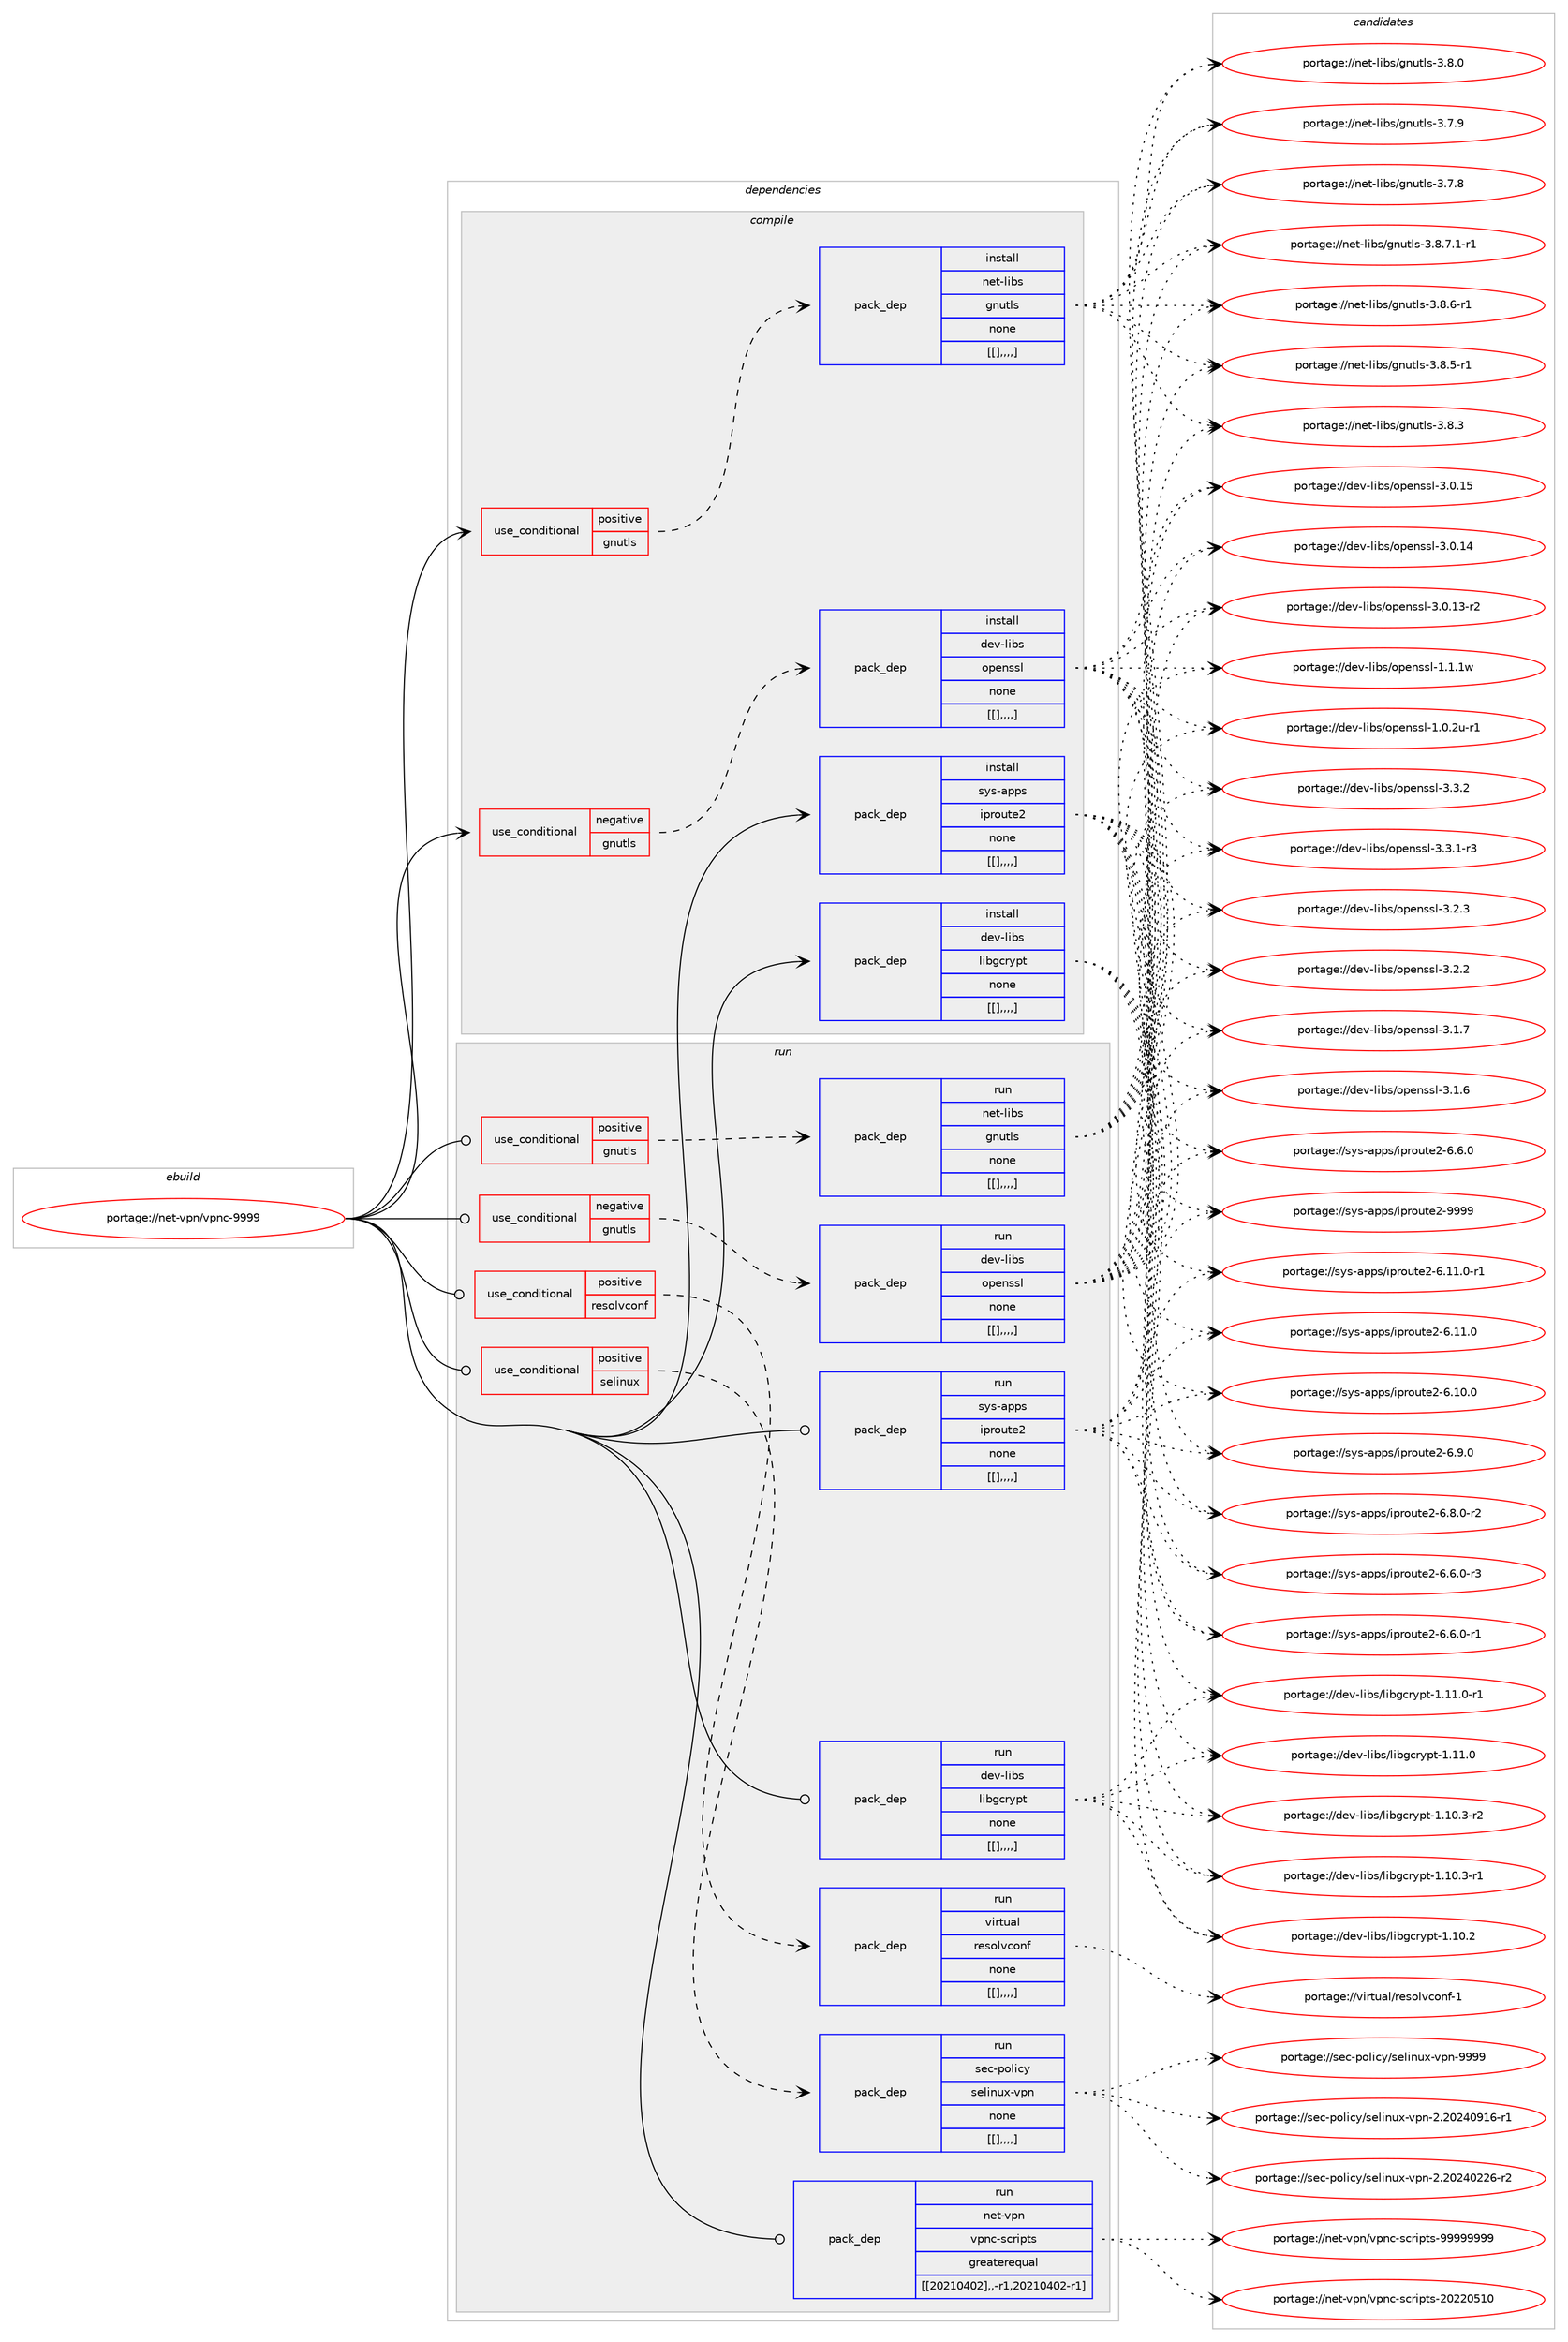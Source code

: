 digraph prolog {

# *************
# Graph options
# *************

newrank=true;
concentrate=true;
compound=true;
graph [rankdir=LR,fontname=Helvetica,fontsize=10,ranksep=1.5];#, ranksep=2.5, nodesep=0.2];
edge  [arrowhead=vee];
node  [fontname=Helvetica,fontsize=10];

# **********
# The ebuild
# **********

subgraph cluster_leftcol {
color=gray;
label=<<i>ebuild</i>>;
id [label="portage://net-vpn/vpnc-9999", color=red, width=4, href="../net-vpn/vpnc-9999.svg"];
}

# ****************
# The dependencies
# ****************

subgraph cluster_midcol {
color=gray;
label=<<i>dependencies</i>>;
subgraph cluster_compile {
fillcolor="#eeeeee";
style=filled;
label=<<i>compile</i>>;
subgraph cond108653 {
dependency410008 [label=<<TABLE BORDER="0" CELLBORDER="1" CELLSPACING="0" CELLPADDING="4"><TR><TD ROWSPAN="3" CELLPADDING="10">use_conditional</TD></TR><TR><TD>negative</TD></TR><TR><TD>gnutls</TD></TR></TABLE>>, shape=none, color=red];
subgraph pack298273 {
dependency410069 [label=<<TABLE BORDER="0" CELLBORDER="1" CELLSPACING="0" CELLPADDING="4" WIDTH="220"><TR><TD ROWSPAN="6" CELLPADDING="30">pack_dep</TD></TR><TR><TD WIDTH="110">install</TD></TR><TR><TD>dev-libs</TD></TR><TR><TD>openssl</TD></TR><TR><TD>none</TD></TR><TR><TD>[[],,,,]</TD></TR></TABLE>>, shape=none, color=blue];
}
dependency410008:e -> dependency410069:w [weight=20,style="dashed",arrowhead="vee"];
}
id:e -> dependency410008:w [weight=20,style="solid",arrowhead="vee"];
subgraph cond108714 {
dependency410138 [label=<<TABLE BORDER="0" CELLBORDER="1" CELLSPACING="0" CELLPADDING="4"><TR><TD ROWSPAN="3" CELLPADDING="10">use_conditional</TD></TR><TR><TD>positive</TD></TR><TR><TD>gnutls</TD></TR></TABLE>>, shape=none, color=red];
subgraph pack298379 {
dependency410198 [label=<<TABLE BORDER="0" CELLBORDER="1" CELLSPACING="0" CELLPADDING="4" WIDTH="220"><TR><TD ROWSPAN="6" CELLPADDING="30">pack_dep</TD></TR><TR><TD WIDTH="110">install</TD></TR><TR><TD>net-libs</TD></TR><TR><TD>gnutls</TD></TR><TR><TD>none</TD></TR><TR><TD>[[],,,,]</TD></TR></TABLE>>, shape=none, color=blue];
}
dependency410138:e -> dependency410198:w [weight=20,style="dashed",arrowhead="vee"];
}
id:e -> dependency410138:w [weight=20,style="solid",arrowhead="vee"];
subgraph pack298414 {
dependency410269 [label=<<TABLE BORDER="0" CELLBORDER="1" CELLSPACING="0" CELLPADDING="4" WIDTH="220"><TR><TD ROWSPAN="6" CELLPADDING="30">pack_dep</TD></TR><TR><TD WIDTH="110">install</TD></TR><TR><TD>dev-libs</TD></TR><TR><TD>libgcrypt</TD></TR><TR><TD>none</TD></TR><TR><TD>[[],,,,]</TD></TR></TABLE>>, shape=none, color=blue];
}
id:e -> dependency410269:w [weight=20,style="solid",arrowhead="vee"];
subgraph pack298441 {
dependency410293 [label=<<TABLE BORDER="0" CELLBORDER="1" CELLSPACING="0" CELLPADDING="4" WIDTH="220"><TR><TD ROWSPAN="6" CELLPADDING="30">pack_dep</TD></TR><TR><TD WIDTH="110">install</TD></TR><TR><TD>sys-apps</TD></TR><TR><TD>iproute2</TD></TR><TR><TD>none</TD></TR><TR><TD>[[],,,,]</TD></TR></TABLE>>, shape=none, color=blue];
}
id:e -> dependency410293:w [weight=20,style="solid",arrowhead="vee"];
}
subgraph cluster_compileandrun {
fillcolor="#eeeeee";
style=filled;
label=<<i>compile and run</i>>;
}
subgraph cluster_run {
fillcolor="#eeeeee";
style=filled;
label=<<i>run</i>>;
subgraph cond108782 {
dependency410341 [label=<<TABLE BORDER="0" CELLBORDER="1" CELLSPACING="0" CELLPADDING="4"><TR><TD ROWSPAN="3" CELLPADDING="10">use_conditional</TD></TR><TR><TD>negative</TD></TR><TR><TD>gnutls</TD></TR></TABLE>>, shape=none, color=red];
subgraph pack298503 {
dependency410367 [label=<<TABLE BORDER="0" CELLBORDER="1" CELLSPACING="0" CELLPADDING="4" WIDTH="220"><TR><TD ROWSPAN="6" CELLPADDING="30">pack_dep</TD></TR><TR><TD WIDTH="110">run</TD></TR><TR><TD>dev-libs</TD></TR><TR><TD>openssl</TD></TR><TR><TD>none</TD></TR><TR><TD>[[],,,,]</TD></TR></TABLE>>, shape=none, color=blue];
}
dependency410341:e -> dependency410367:w [weight=20,style="dashed",arrowhead="vee"];
}
id:e -> dependency410341:w [weight=20,style="solid",arrowhead="odot"];
subgraph cond108817 {
dependency410416 [label=<<TABLE BORDER="0" CELLBORDER="1" CELLSPACING="0" CELLPADDING="4"><TR><TD ROWSPAN="3" CELLPADDING="10">use_conditional</TD></TR><TR><TD>positive</TD></TR><TR><TD>gnutls</TD></TR></TABLE>>, shape=none, color=red];
subgraph pack298534 {
dependency410440 [label=<<TABLE BORDER="0" CELLBORDER="1" CELLSPACING="0" CELLPADDING="4" WIDTH="220"><TR><TD ROWSPAN="6" CELLPADDING="30">pack_dep</TD></TR><TR><TD WIDTH="110">run</TD></TR><TR><TD>net-libs</TD></TR><TR><TD>gnutls</TD></TR><TR><TD>none</TD></TR><TR><TD>[[],,,,]</TD></TR></TABLE>>, shape=none, color=blue];
}
dependency410416:e -> dependency410440:w [weight=20,style="dashed",arrowhead="vee"];
}
id:e -> dependency410416:w [weight=20,style="solid",arrowhead="odot"];
subgraph cond108826 {
dependency410504 [label=<<TABLE BORDER="0" CELLBORDER="1" CELLSPACING="0" CELLPADDING="4"><TR><TD ROWSPAN="3" CELLPADDING="10">use_conditional</TD></TR><TR><TD>positive</TD></TR><TR><TD>resolvconf</TD></TR></TABLE>>, shape=none, color=red];
subgraph pack298589 {
dependency410524 [label=<<TABLE BORDER="0" CELLBORDER="1" CELLSPACING="0" CELLPADDING="4" WIDTH="220"><TR><TD ROWSPAN="6" CELLPADDING="30">pack_dep</TD></TR><TR><TD WIDTH="110">run</TD></TR><TR><TD>virtual</TD></TR><TR><TD>resolvconf</TD></TR><TR><TD>none</TD></TR><TR><TD>[[],,,,]</TD></TR></TABLE>>, shape=none, color=blue];
}
dependency410504:e -> dependency410524:w [weight=20,style="dashed",arrowhead="vee"];
}
id:e -> dependency410504:w [weight=20,style="solid",arrowhead="odot"];
subgraph cond108857 {
dependency410564 [label=<<TABLE BORDER="0" CELLBORDER="1" CELLSPACING="0" CELLPADDING="4"><TR><TD ROWSPAN="3" CELLPADDING="10">use_conditional</TD></TR><TR><TD>positive</TD></TR><TR><TD>selinux</TD></TR></TABLE>>, shape=none, color=red];
subgraph pack298632 {
dependency410601 [label=<<TABLE BORDER="0" CELLBORDER="1" CELLSPACING="0" CELLPADDING="4" WIDTH="220"><TR><TD ROWSPAN="6" CELLPADDING="30">pack_dep</TD></TR><TR><TD WIDTH="110">run</TD></TR><TR><TD>sec-policy</TD></TR><TR><TD>selinux-vpn</TD></TR><TR><TD>none</TD></TR><TR><TD>[[],,,,]</TD></TR></TABLE>>, shape=none, color=blue];
}
dependency410564:e -> dependency410601:w [weight=20,style="dashed",arrowhead="vee"];
}
id:e -> dependency410564:w [weight=20,style="solid",arrowhead="odot"];
subgraph pack298670 {
dependency410626 [label=<<TABLE BORDER="0" CELLBORDER="1" CELLSPACING="0" CELLPADDING="4" WIDTH="220"><TR><TD ROWSPAN="6" CELLPADDING="30">pack_dep</TD></TR><TR><TD WIDTH="110">run</TD></TR><TR><TD>dev-libs</TD></TR><TR><TD>libgcrypt</TD></TR><TR><TD>none</TD></TR><TR><TD>[[],,,,]</TD></TR></TABLE>>, shape=none, color=blue];
}
id:e -> dependency410626:w [weight=20,style="solid",arrowhead="odot"];
subgraph pack298685 {
dependency410648 [label=<<TABLE BORDER="0" CELLBORDER="1" CELLSPACING="0" CELLPADDING="4" WIDTH="220"><TR><TD ROWSPAN="6" CELLPADDING="30">pack_dep</TD></TR><TR><TD WIDTH="110">run</TD></TR><TR><TD>net-vpn</TD></TR><TR><TD>vpnc-scripts</TD></TR><TR><TD>greaterequal</TD></TR><TR><TD>[[20210402],,-r1,20210402-r1]</TD></TR></TABLE>>, shape=none, color=blue];
}
id:e -> dependency410648:w [weight=20,style="solid",arrowhead="odot"];
subgraph pack298702 {
dependency410674 [label=<<TABLE BORDER="0" CELLBORDER="1" CELLSPACING="0" CELLPADDING="4" WIDTH="220"><TR><TD ROWSPAN="6" CELLPADDING="30">pack_dep</TD></TR><TR><TD WIDTH="110">run</TD></TR><TR><TD>sys-apps</TD></TR><TR><TD>iproute2</TD></TR><TR><TD>none</TD></TR><TR><TD>[[],,,,]</TD></TR></TABLE>>, shape=none, color=blue];
}
id:e -> dependency410674:w [weight=20,style="solid",arrowhead="odot"];
}
}

# **************
# The candidates
# **************

subgraph cluster_choices {
rank=same;
color=gray;
label=<<i>candidates</i>>;

subgraph choice297629 {
color=black;
nodesep=1;
choice100101118451081059811547111112101110115115108455146514650 [label="portage://dev-libs/openssl-3.3.2", color=red, width=4,href="../dev-libs/openssl-3.3.2.svg"];
choice1001011184510810598115471111121011101151151084551465146494511451 [label="portage://dev-libs/openssl-3.3.1-r3", color=red, width=4,href="../dev-libs/openssl-3.3.1-r3.svg"];
choice100101118451081059811547111112101110115115108455146504651 [label="portage://dev-libs/openssl-3.2.3", color=red, width=4,href="../dev-libs/openssl-3.2.3.svg"];
choice100101118451081059811547111112101110115115108455146504650 [label="portage://dev-libs/openssl-3.2.2", color=red, width=4,href="../dev-libs/openssl-3.2.2.svg"];
choice100101118451081059811547111112101110115115108455146494655 [label="portage://dev-libs/openssl-3.1.7", color=red, width=4,href="../dev-libs/openssl-3.1.7.svg"];
choice100101118451081059811547111112101110115115108455146494654 [label="portage://dev-libs/openssl-3.1.6", color=red, width=4,href="../dev-libs/openssl-3.1.6.svg"];
choice10010111845108105981154711111210111011511510845514648464953 [label="portage://dev-libs/openssl-3.0.15", color=red, width=4,href="../dev-libs/openssl-3.0.15.svg"];
choice10010111845108105981154711111210111011511510845514648464952 [label="portage://dev-libs/openssl-3.0.14", color=red, width=4,href="../dev-libs/openssl-3.0.14.svg"];
choice100101118451081059811547111112101110115115108455146484649514511450 [label="portage://dev-libs/openssl-3.0.13-r2", color=red, width=4,href="../dev-libs/openssl-3.0.13-r2.svg"];
choice100101118451081059811547111112101110115115108454946494649119 [label="portage://dev-libs/openssl-1.1.1w", color=red, width=4,href="../dev-libs/openssl-1.1.1w.svg"];
choice1001011184510810598115471111121011101151151084549464846501174511449 [label="portage://dev-libs/openssl-1.0.2u-r1", color=red, width=4,href="../dev-libs/openssl-1.0.2u-r1.svg"];
dependency410069:e -> choice100101118451081059811547111112101110115115108455146514650:w [style=dotted,weight="100"];
dependency410069:e -> choice1001011184510810598115471111121011101151151084551465146494511451:w [style=dotted,weight="100"];
dependency410069:e -> choice100101118451081059811547111112101110115115108455146504651:w [style=dotted,weight="100"];
dependency410069:e -> choice100101118451081059811547111112101110115115108455146504650:w [style=dotted,weight="100"];
dependency410069:e -> choice100101118451081059811547111112101110115115108455146494655:w [style=dotted,weight="100"];
dependency410069:e -> choice100101118451081059811547111112101110115115108455146494654:w [style=dotted,weight="100"];
dependency410069:e -> choice10010111845108105981154711111210111011511510845514648464953:w [style=dotted,weight="100"];
dependency410069:e -> choice10010111845108105981154711111210111011511510845514648464952:w [style=dotted,weight="100"];
dependency410069:e -> choice100101118451081059811547111112101110115115108455146484649514511450:w [style=dotted,weight="100"];
dependency410069:e -> choice100101118451081059811547111112101110115115108454946494649119:w [style=dotted,weight="100"];
dependency410069:e -> choice1001011184510810598115471111121011101151151084549464846501174511449:w [style=dotted,weight="100"];
}
subgraph choice297677 {
color=black;
nodesep=1;
choice11010111645108105981154710311011711610811545514656465546494511449 [label="portage://net-libs/gnutls-3.8.7.1-r1", color=red, width=4,href="../net-libs/gnutls-3.8.7.1-r1.svg"];
choice1101011164510810598115471031101171161081154551465646544511449 [label="portage://net-libs/gnutls-3.8.6-r1", color=red, width=4,href="../net-libs/gnutls-3.8.6-r1.svg"];
choice1101011164510810598115471031101171161081154551465646534511449 [label="portage://net-libs/gnutls-3.8.5-r1", color=red, width=4,href="../net-libs/gnutls-3.8.5-r1.svg"];
choice110101116451081059811547103110117116108115455146564651 [label="portage://net-libs/gnutls-3.8.3", color=red, width=4,href="../net-libs/gnutls-3.8.3.svg"];
choice110101116451081059811547103110117116108115455146564648 [label="portage://net-libs/gnutls-3.8.0", color=red, width=4,href="../net-libs/gnutls-3.8.0.svg"];
choice110101116451081059811547103110117116108115455146554657 [label="portage://net-libs/gnutls-3.7.9", color=red, width=4,href="../net-libs/gnutls-3.7.9.svg"];
choice110101116451081059811547103110117116108115455146554656 [label="portage://net-libs/gnutls-3.7.8", color=red, width=4,href="../net-libs/gnutls-3.7.8.svg"];
dependency410198:e -> choice11010111645108105981154710311011711610811545514656465546494511449:w [style=dotted,weight="100"];
dependency410198:e -> choice1101011164510810598115471031101171161081154551465646544511449:w [style=dotted,weight="100"];
dependency410198:e -> choice1101011164510810598115471031101171161081154551465646534511449:w [style=dotted,weight="100"];
dependency410198:e -> choice110101116451081059811547103110117116108115455146564651:w [style=dotted,weight="100"];
dependency410198:e -> choice110101116451081059811547103110117116108115455146564648:w [style=dotted,weight="100"];
dependency410198:e -> choice110101116451081059811547103110117116108115455146554657:w [style=dotted,weight="100"];
dependency410198:e -> choice110101116451081059811547103110117116108115455146554656:w [style=dotted,weight="100"];
}
subgraph choice297697 {
color=black;
nodesep=1;
choice1001011184510810598115471081059810399114121112116454946494946484511449 [label="portage://dev-libs/libgcrypt-1.11.0-r1", color=red, width=4,href="../dev-libs/libgcrypt-1.11.0-r1.svg"];
choice100101118451081059811547108105981039911412111211645494649494648 [label="portage://dev-libs/libgcrypt-1.11.0", color=red, width=4,href="../dev-libs/libgcrypt-1.11.0.svg"];
choice1001011184510810598115471081059810399114121112116454946494846514511450 [label="portage://dev-libs/libgcrypt-1.10.3-r2", color=red, width=4,href="../dev-libs/libgcrypt-1.10.3-r2.svg"];
choice1001011184510810598115471081059810399114121112116454946494846514511449 [label="portage://dev-libs/libgcrypt-1.10.3-r1", color=red, width=4,href="../dev-libs/libgcrypt-1.10.3-r1.svg"];
choice100101118451081059811547108105981039911412111211645494649484650 [label="portage://dev-libs/libgcrypt-1.10.2", color=red, width=4,href="../dev-libs/libgcrypt-1.10.2.svg"];
dependency410269:e -> choice1001011184510810598115471081059810399114121112116454946494946484511449:w [style=dotted,weight="100"];
dependency410269:e -> choice100101118451081059811547108105981039911412111211645494649494648:w [style=dotted,weight="100"];
dependency410269:e -> choice1001011184510810598115471081059810399114121112116454946494846514511450:w [style=dotted,weight="100"];
dependency410269:e -> choice1001011184510810598115471081059810399114121112116454946494846514511449:w [style=dotted,weight="100"];
dependency410269:e -> choice100101118451081059811547108105981039911412111211645494649484650:w [style=dotted,weight="100"];
}
subgraph choice297706 {
color=black;
nodesep=1;
choice115121115459711211211547105112114111117116101504557575757 [label="portage://sys-apps/iproute2-9999", color=red, width=4,href="../sys-apps/iproute2-9999.svg"];
choice11512111545971121121154710511211411111711610150455446494946484511449 [label="portage://sys-apps/iproute2-6.11.0-r1", color=red, width=4,href="../sys-apps/iproute2-6.11.0-r1.svg"];
choice1151211154597112112115471051121141111171161015045544649494648 [label="portage://sys-apps/iproute2-6.11.0", color=red, width=4,href="../sys-apps/iproute2-6.11.0.svg"];
choice1151211154597112112115471051121141111171161015045544649484648 [label="portage://sys-apps/iproute2-6.10.0", color=red, width=4,href="../sys-apps/iproute2-6.10.0.svg"];
choice11512111545971121121154710511211411111711610150455446574648 [label="portage://sys-apps/iproute2-6.9.0", color=red, width=4,href="../sys-apps/iproute2-6.9.0.svg"];
choice115121115459711211211547105112114111117116101504554465646484511450 [label="portage://sys-apps/iproute2-6.8.0-r2", color=red, width=4,href="../sys-apps/iproute2-6.8.0-r2.svg"];
choice115121115459711211211547105112114111117116101504554465446484511451 [label="portage://sys-apps/iproute2-6.6.0-r3", color=red, width=4,href="../sys-apps/iproute2-6.6.0-r3.svg"];
choice115121115459711211211547105112114111117116101504554465446484511449 [label="portage://sys-apps/iproute2-6.6.0-r1", color=red, width=4,href="../sys-apps/iproute2-6.6.0-r1.svg"];
choice11512111545971121121154710511211411111711610150455446544648 [label="portage://sys-apps/iproute2-6.6.0", color=red, width=4,href="../sys-apps/iproute2-6.6.0.svg"];
dependency410293:e -> choice115121115459711211211547105112114111117116101504557575757:w [style=dotted,weight="100"];
dependency410293:e -> choice11512111545971121121154710511211411111711610150455446494946484511449:w [style=dotted,weight="100"];
dependency410293:e -> choice1151211154597112112115471051121141111171161015045544649494648:w [style=dotted,weight="100"];
dependency410293:e -> choice1151211154597112112115471051121141111171161015045544649484648:w [style=dotted,weight="100"];
dependency410293:e -> choice11512111545971121121154710511211411111711610150455446574648:w [style=dotted,weight="100"];
dependency410293:e -> choice115121115459711211211547105112114111117116101504554465646484511450:w [style=dotted,weight="100"];
dependency410293:e -> choice115121115459711211211547105112114111117116101504554465446484511451:w [style=dotted,weight="100"];
dependency410293:e -> choice115121115459711211211547105112114111117116101504554465446484511449:w [style=dotted,weight="100"];
dependency410293:e -> choice11512111545971121121154710511211411111711610150455446544648:w [style=dotted,weight="100"];
}
subgraph choice297717 {
color=black;
nodesep=1;
choice100101118451081059811547111112101110115115108455146514650 [label="portage://dev-libs/openssl-3.3.2", color=red, width=4,href="../dev-libs/openssl-3.3.2.svg"];
choice1001011184510810598115471111121011101151151084551465146494511451 [label="portage://dev-libs/openssl-3.3.1-r3", color=red, width=4,href="../dev-libs/openssl-3.3.1-r3.svg"];
choice100101118451081059811547111112101110115115108455146504651 [label="portage://dev-libs/openssl-3.2.3", color=red, width=4,href="../dev-libs/openssl-3.2.3.svg"];
choice100101118451081059811547111112101110115115108455146504650 [label="portage://dev-libs/openssl-3.2.2", color=red, width=4,href="../dev-libs/openssl-3.2.2.svg"];
choice100101118451081059811547111112101110115115108455146494655 [label="portage://dev-libs/openssl-3.1.7", color=red, width=4,href="../dev-libs/openssl-3.1.7.svg"];
choice100101118451081059811547111112101110115115108455146494654 [label="portage://dev-libs/openssl-3.1.6", color=red, width=4,href="../dev-libs/openssl-3.1.6.svg"];
choice10010111845108105981154711111210111011511510845514648464953 [label="portage://dev-libs/openssl-3.0.15", color=red, width=4,href="../dev-libs/openssl-3.0.15.svg"];
choice10010111845108105981154711111210111011511510845514648464952 [label="portage://dev-libs/openssl-3.0.14", color=red, width=4,href="../dev-libs/openssl-3.0.14.svg"];
choice100101118451081059811547111112101110115115108455146484649514511450 [label="portage://dev-libs/openssl-3.0.13-r2", color=red, width=4,href="../dev-libs/openssl-3.0.13-r2.svg"];
choice100101118451081059811547111112101110115115108454946494649119 [label="portage://dev-libs/openssl-1.1.1w", color=red, width=4,href="../dev-libs/openssl-1.1.1w.svg"];
choice1001011184510810598115471111121011101151151084549464846501174511449 [label="portage://dev-libs/openssl-1.0.2u-r1", color=red, width=4,href="../dev-libs/openssl-1.0.2u-r1.svg"];
dependency410367:e -> choice100101118451081059811547111112101110115115108455146514650:w [style=dotted,weight="100"];
dependency410367:e -> choice1001011184510810598115471111121011101151151084551465146494511451:w [style=dotted,weight="100"];
dependency410367:e -> choice100101118451081059811547111112101110115115108455146504651:w [style=dotted,weight="100"];
dependency410367:e -> choice100101118451081059811547111112101110115115108455146504650:w [style=dotted,weight="100"];
dependency410367:e -> choice100101118451081059811547111112101110115115108455146494655:w [style=dotted,weight="100"];
dependency410367:e -> choice100101118451081059811547111112101110115115108455146494654:w [style=dotted,weight="100"];
dependency410367:e -> choice10010111845108105981154711111210111011511510845514648464953:w [style=dotted,weight="100"];
dependency410367:e -> choice10010111845108105981154711111210111011511510845514648464952:w [style=dotted,weight="100"];
dependency410367:e -> choice100101118451081059811547111112101110115115108455146484649514511450:w [style=dotted,weight="100"];
dependency410367:e -> choice100101118451081059811547111112101110115115108454946494649119:w [style=dotted,weight="100"];
dependency410367:e -> choice1001011184510810598115471111121011101151151084549464846501174511449:w [style=dotted,weight="100"];
}
subgraph choice297737 {
color=black;
nodesep=1;
choice11010111645108105981154710311011711610811545514656465546494511449 [label="portage://net-libs/gnutls-3.8.7.1-r1", color=red, width=4,href="../net-libs/gnutls-3.8.7.1-r1.svg"];
choice1101011164510810598115471031101171161081154551465646544511449 [label="portage://net-libs/gnutls-3.8.6-r1", color=red, width=4,href="../net-libs/gnutls-3.8.6-r1.svg"];
choice1101011164510810598115471031101171161081154551465646534511449 [label="portage://net-libs/gnutls-3.8.5-r1", color=red, width=4,href="../net-libs/gnutls-3.8.5-r1.svg"];
choice110101116451081059811547103110117116108115455146564651 [label="portage://net-libs/gnutls-3.8.3", color=red, width=4,href="../net-libs/gnutls-3.8.3.svg"];
choice110101116451081059811547103110117116108115455146564648 [label="portage://net-libs/gnutls-3.8.0", color=red, width=4,href="../net-libs/gnutls-3.8.0.svg"];
choice110101116451081059811547103110117116108115455146554657 [label="portage://net-libs/gnutls-3.7.9", color=red, width=4,href="../net-libs/gnutls-3.7.9.svg"];
choice110101116451081059811547103110117116108115455146554656 [label="portage://net-libs/gnutls-3.7.8", color=red, width=4,href="../net-libs/gnutls-3.7.8.svg"];
dependency410440:e -> choice11010111645108105981154710311011711610811545514656465546494511449:w [style=dotted,weight="100"];
dependency410440:e -> choice1101011164510810598115471031101171161081154551465646544511449:w [style=dotted,weight="100"];
dependency410440:e -> choice1101011164510810598115471031101171161081154551465646534511449:w [style=dotted,weight="100"];
dependency410440:e -> choice110101116451081059811547103110117116108115455146564651:w [style=dotted,weight="100"];
dependency410440:e -> choice110101116451081059811547103110117116108115455146564648:w [style=dotted,weight="100"];
dependency410440:e -> choice110101116451081059811547103110117116108115455146554657:w [style=dotted,weight="100"];
dependency410440:e -> choice110101116451081059811547103110117116108115455146554656:w [style=dotted,weight="100"];
}
subgraph choice297747 {
color=black;
nodesep=1;
choice1181051141161179710847114101115111108118991111101024549 [label="portage://virtual/resolvconf-1", color=red, width=4,href="../virtual/resolvconf-1.svg"];
dependency410524:e -> choice1181051141161179710847114101115111108118991111101024549:w [style=dotted,weight="100"];
}
subgraph choice297752 {
color=black;
nodesep=1;
choice11510199451121111081059912147115101108105110117120451181121104557575757 [label="portage://sec-policy/selinux-vpn-9999", color=red, width=4,href="../sec-policy/selinux-vpn-9999.svg"];
choice115101994511211110810599121471151011081051101171204511811211045504650485052485749544511449 [label="portage://sec-policy/selinux-vpn-2.20240916-r1", color=red, width=4,href="../sec-policy/selinux-vpn-2.20240916-r1.svg"];
choice115101994511211110810599121471151011081051101171204511811211045504650485052485050544511450 [label="portage://sec-policy/selinux-vpn-2.20240226-r2", color=red, width=4,href="../sec-policy/selinux-vpn-2.20240226-r2.svg"];
dependency410601:e -> choice11510199451121111081059912147115101108105110117120451181121104557575757:w [style=dotted,weight="100"];
dependency410601:e -> choice115101994511211110810599121471151011081051101171204511811211045504650485052485749544511449:w [style=dotted,weight="100"];
dependency410601:e -> choice115101994511211110810599121471151011081051101171204511811211045504650485052485050544511450:w [style=dotted,weight="100"];
}
subgraph choice297815 {
color=black;
nodesep=1;
choice1001011184510810598115471081059810399114121112116454946494946484511449 [label="portage://dev-libs/libgcrypt-1.11.0-r1", color=red, width=4,href="../dev-libs/libgcrypt-1.11.0-r1.svg"];
choice100101118451081059811547108105981039911412111211645494649494648 [label="portage://dev-libs/libgcrypt-1.11.0", color=red, width=4,href="../dev-libs/libgcrypt-1.11.0.svg"];
choice1001011184510810598115471081059810399114121112116454946494846514511450 [label="portage://dev-libs/libgcrypt-1.10.3-r2", color=red, width=4,href="../dev-libs/libgcrypt-1.10.3-r2.svg"];
choice1001011184510810598115471081059810399114121112116454946494846514511449 [label="portage://dev-libs/libgcrypt-1.10.3-r1", color=red, width=4,href="../dev-libs/libgcrypt-1.10.3-r1.svg"];
choice100101118451081059811547108105981039911412111211645494649484650 [label="portage://dev-libs/libgcrypt-1.10.2", color=red, width=4,href="../dev-libs/libgcrypt-1.10.2.svg"];
dependency410626:e -> choice1001011184510810598115471081059810399114121112116454946494946484511449:w [style=dotted,weight="100"];
dependency410626:e -> choice100101118451081059811547108105981039911412111211645494649494648:w [style=dotted,weight="100"];
dependency410626:e -> choice1001011184510810598115471081059810399114121112116454946494846514511450:w [style=dotted,weight="100"];
dependency410626:e -> choice1001011184510810598115471081059810399114121112116454946494846514511449:w [style=dotted,weight="100"];
dependency410626:e -> choice100101118451081059811547108105981039911412111211645494649484650:w [style=dotted,weight="100"];
}
subgraph choice297846 {
color=black;
nodesep=1;
choice1101011164511811211047118112110994511599114105112116115455757575757575757 [label="portage://net-vpn/vpnc-scripts-99999999", color=red, width=4,href="../net-vpn/vpnc-scripts-99999999.svg"];
choice1101011164511811211047118112110994511599114105112116115455048505048534948 [label="portage://net-vpn/vpnc-scripts-20220510", color=red, width=4,href="../net-vpn/vpnc-scripts-20220510.svg"];
dependency410648:e -> choice1101011164511811211047118112110994511599114105112116115455757575757575757:w [style=dotted,weight="100"];
dependency410648:e -> choice1101011164511811211047118112110994511599114105112116115455048505048534948:w [style=dotted,weight="100"];
}
subgraph choice297853 {
color=black;
nodesep=1;
choice115121115459711211211547105112114111117116101504557575757 [label="portage://sys-apps/iproute2-9999", color=red, width=4,href="../sys-apps/iproute2-9999.svg"];
choice11512111545971121121154710511211411111711610150455446494946484511449 [label="portage://sys-apps/iproute2-6.11.0-r1", color=red, width=4,href="../sys-apps/iproute2-6.11.0-r1.svg"];
choice1151211154597112112115471051121141111171161015045544649494648 [label="portage://sys-apps/iproute2-6.11.0", color=red, width=4,href="../sys-apps/iproute2-6.11.0.svg"];
choice1151211154597112112115471051121141111171161015045544649484648 [label="portage://sys-apps/iproute2-6.10.0", color=red, width=4,href="../sys-apps/iproute2-6.10.0.svg"];
choice11512111545971121121154710511211411111711610150455446574648 [label="portage://sys-apps/iproute2-6.9.0", color=red, width=4,href="../sys-apps/iproute2-6.9.0.svg"];
choice115121115459711211211547105112114111117116101504554465646484511450 [label="portage://sys-apps/iproute2-6.8.0-r2", color=red, width=4,href="../sys-apps/iproute2-6.8.0-r2.svg"];
choice115121115459711211211547105112114111117116101504554465446484511451 [label="portage://sys-apps/iproute2-6.6.0-r3", color=red, width=4,href="../sys-apps/iproute2-6.6.0-r3.svg"];
choice115121115459711211211547105112114111117116101504554465446484511449 [label="portage://sys-apps/iproute2-6.6.0-r1", color=red, width=4,href="../sys-apps/iproute2-6.6.0-r1.svg"];
choice11512111545971121121154710511211411111711610150455446544648 [label="portage://sys-apps/iproute2-6.6.0", color=red, width=4,href="../sys-apps/iproute2-6.6.0.svg"];
dependency410674:e -> choice115121115459711211211547105112114111117116101504557575757:w [style=dotted,weight="100"];
dependency410674:e -> choice11512111545971121121154710511211411111711610150455446494946484511449:w [style=dotted,weight="100"];
dependency410674:e -> choice1151211154597112112115471051121141111171161015045544649494648:w [style=dotted,weight="100"];
dependency410674:e -> choice1151211154597112112115471051121141111171161015045544649484648:w [style=dotted,weight="100"];
dependency410674:e -> choice11512111545971121121154710511211411111711610150455446574648:w [style=dotted,weight="100"];
dependency410674:e -> choice115121115459711211211547105112114111117116101504554465646484511450:w [style=dotted,weight="100"];
dependency410674:e -> choice115121115459711211211547105112114111117116101504554465446484511451:w [style=dotted,weight="100"];
dependency410674:e -> choice115121115459711211211547105112114111117116101504554465446484511449:w [style=dotted,weight="100"];
dependency410674:e -> choice11512111545971121121154710511211411111711610150455446544648:w [style=dotted,weight="100"];
}
}

}
